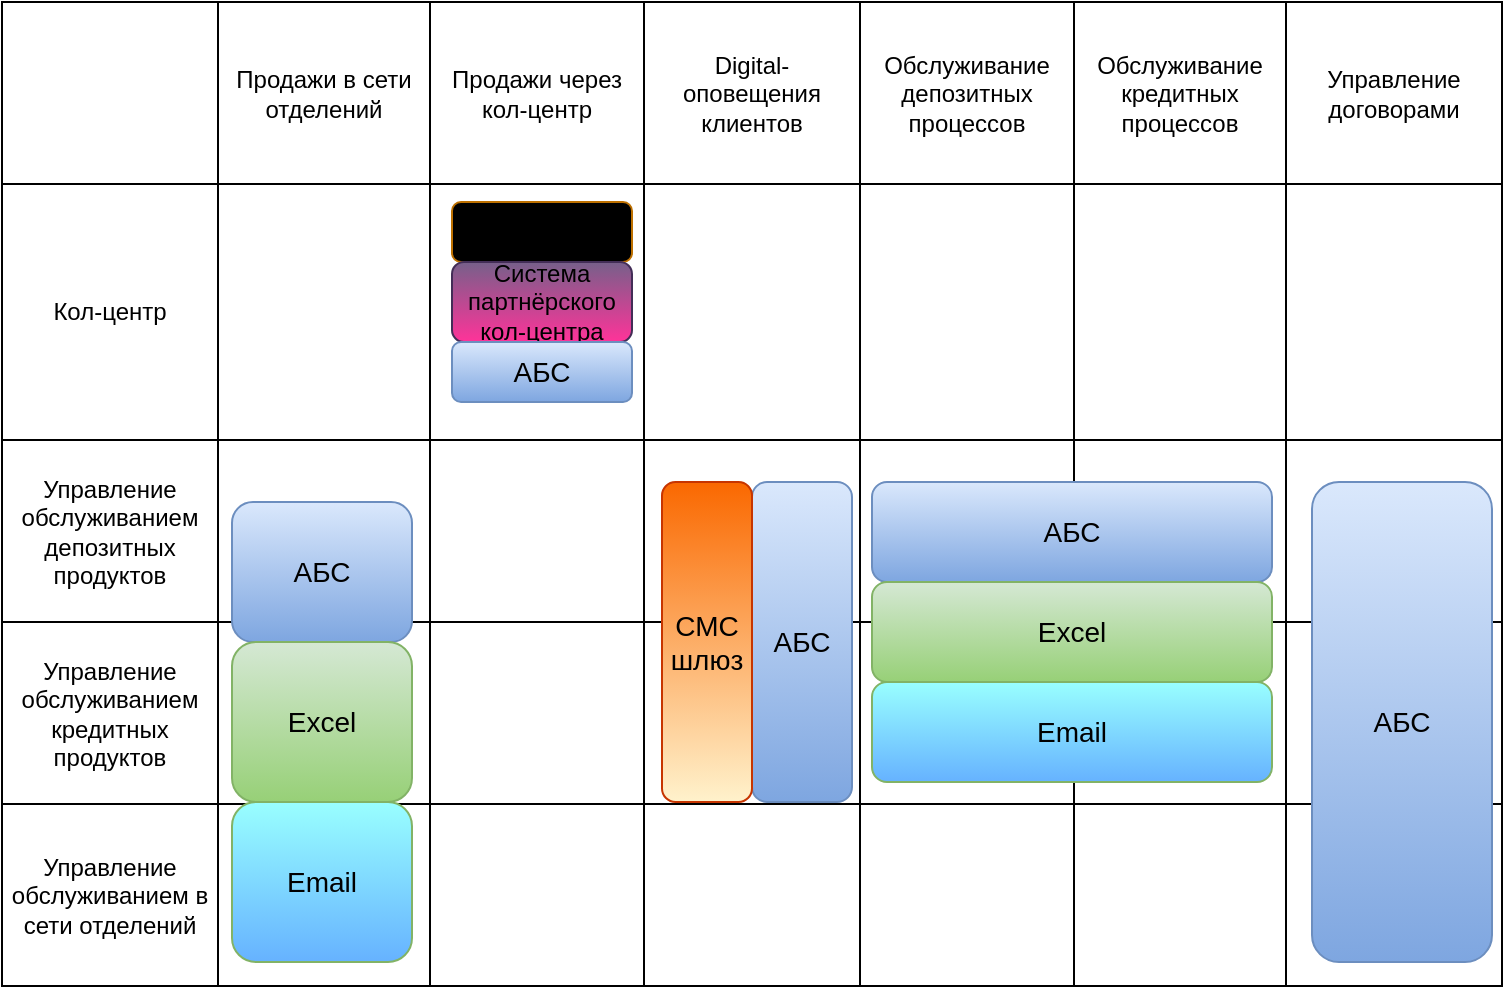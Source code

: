 <mxfile version="28.0.6">
  <diagram name="ИТ-ландшафт" id="IT-Landscape">
    <mxGraphModel dx="938" dy="606" grid="1" gridSize="10" guides="1" tooltips="1" connect="1" arrows="1" fold="1" page="1" pageScale="1" pageWidth="827" pageHeight="1169" background="#FFFFFF" math="0" shadow="0">
      <root>
        <mxCell id="0" />
        <mxCell id="1" parent="0" />
        <mxCell id="zakC0G_ph-_B8I5AU5l--1" value="" style="shape=table;startSize=0;container=1;collapsible=0;childLayout=tableLayout;" vertex="1" parent="1">
          <mxGeometry x="45" y="40" width="750" height="492" as="geometry" />
        </mxCell>
        <mxCell id="zakC0G_ph-_B8I5AU5l--2" value="" style="shape=tableRow;horizontal=0;startSize=0;swimlaneHead=0;swimlaneBody=0;strokeColor=inherit;top=0;left=0;bottom=0;right=0;collapsible=0;dropTarget=0;fillColor=none;points=[[0,0.5],[1,0.5]];portConstraint=eastwest;" vertex="1" parent="zakC0G_ph-_B8I5AU5l--1">
          <mxGeometry width="750" height="91" as="geometry" />
        </mxCell>
        <mxCell id="zakC0G_ph-_B8I5AU5l--3" value="" style="shape=partialRectangle;html=1;whiteSpace=wrap;connectable=0;strokeColor=inherit;overflow=hidden;fillColor=light-dark(transparent,#BBBBBB);top=0;left=0;bottom=0;right=0;pointerEvents=1;perimeterSpacing=1;labelBorderColor=light-dark(#000000,#040404);" vertex="1" parent="zakC0G_ph-_B8I5AU5l--2">
          <mxGeometry width="108" height="91" as="geometry">
            <mxRectangle width="108" height="91" as="alternateBounds" />
          </mxGeometry>
        </mxCell>
        <mxCell id="zakC0G_ph-_B8I5AU5l--4" value="Продажи в сети отделений" style="shape=partialRectangle;html=1;whiteSpace=wrap;connectable=0;strokeColor=inherit;overflow=hidden;fillColor=light-dark(transparent,#BBBBBB);top=0;left=0;bottom=0;right=0;pointerEvents=1;" vertex="1" parent="zakC0G_ph-_B8I5AU5l--2">
          <mxGeometry x="108" width="106" height="91" as="geometry">
            <mxRectangle width="106" height="91" as="alternateBounds" />
          </mxGeometry>
        </mxCell>
        <mxCell id="zakC0G_ph-_B8I5AU5l--5" value="&lt;div&gt;Продажи через&lt;/div&gt;&lt;div&gt;кол-центр&lt;/div&gt;" style="shape=partialRectangle;html=1;whiteSpace=wrap;connectable=0;strokeColor=inherit;overflow=hidden;fillColor=light-dark(transparent,#BBBBBB);top=0;left=0;bottom=0;right=0;pointerEvents=1;" vertex="1" parent="zakC0G_ph-_B8I5AU5l--2">
          <mxGeometry x="214" width="107" height="91" as="geometry">
            <mxRectangle width="107" height="91" as="alternateBounds" />
          </mxGeometry>
        </mxCell>
        <mxCell id="zakC0G_ph-_B8I5AU5l--6" value="&lt;div&gt;Digital-оповещения&lt;/div&gt;&lt;div&gt;клиентов&lt;/div&gt;" style="shape=partialRectangle;html=1;whiteSpace=wrap;connectable=0;strokeColor=inherit;overflow=hidden;fillColor=light-dark(transparent,#BBBBBB);top=0;left=0;bottom=0;right=0;pointerEvents=1;" vertex="1" parent="zakC0G_ph-_B8I5AU5l--2">
          <mxGeometry x="321" width="108" height="91" as="geometry">
            <mxRectangle width="108" height="91" as="alternateBounds" />
          </mxGeometry>
        </mxCell>
        <mxCell id="zakC0G_ph-_B8I5AU5l--7" value="Обслуживание депозитных процессов" style="shape=partialRectangle;html=1;whiteSpace=wrap;connectable=0;strokeColor=inherit;overflow=hidden;fillColor=light-dark(transparent,#BBBBBB);top=0;left=0;bottom=0;right=0;pointerEvents=1;" vertex="1" parent="zakC0G_ph-_B8I5AU5l--2">
          <mxGeometry x="429" width="107" height="91" as="geometry">
            <mxRectangle width="107" height="91" as="alternateBounds" />
          </mxGeometry>
        </mxCell>
        <mxCell id="zakC0G_ph-_B8I5AU5l--8" value="Обслуживание кредитных процессов" style="shape=partialRectangle;html=1;whiteSpace=wrap;connectable=0;strokeColor=inherit;overflow=hidden;fillColor=light-dark(transparent,#BBBBBB);top=0;left=0;bottom=0;right=0;pointerEvents=1;" vertex="1" parent="zakC0G_ph-_B8I5AU5l--2">
          <mxGeometry x="536" width="106" height="91" as="geometry">
            <mxRectangle width="106" height="91" as="alternateBounds" />
          </mxGeometry>
        </mxCell>
        <mxCell id="zakC0G_ph-_B8I5AU5l--9" value="Управление договорами" style="shape=partialRectangle;html=1;whiteSpace=wrap;connectable=0;strokeColor=inherit;overflow=hidden;fillColor=light-dark(transparent,#BBBBBB);top=0;left=0;bottom=0;right=0;pointerEvents=1;" vertex="1" parent="zakC0G_ph-_B8I5AU5l--2">
          <mxGeometry x="642" width="108" height="91" as="geometry">
            <mxRectangle width="108" height="91" as="alternateBounds" />
          </mxGeometry>
        </mxCell>
        <mxCell id="zakC0G_ph-_B8I5AU5l--18" value="" style="shape=tableRow;horizontal=0;startSize=0;swimlaneHead=0;swimlaneBody=0;strokeColor=inherit;top=0;left=0;bottom=0;right=0;collapsible=0;dropTarget=0;fillColor=none;points=[[0,0.5],[1,0.5]];portConstraint=eastwest;" vertex="1" parent="zakC0G_ph-_B8I5AU5l--1">
          <mxGeometry y="91" width="750" height="128" as="geometry" />
        </mxCell>
        <mxCell id="zakC0G_ph-_B8I5AU5l--19" value="Кол-центр" style="shape=partialRectangle;html=1;whiteSpace=wrap;connectable=0;strokeColor=inherit;overflow=hidden;fillColor=light-dark(transparent,#BBBBBB);top=0;left=0;bottom=0;right=0;pointerEvents=1;" vertex="1" parent="zakC0G_ph-_B8I5AU5l--18">
          <mxGeometry width="108" height="128" as="geometry">
            <mxRectangle width="108" height="128" as="alternateBounds" />
          </mxGeometry>
        </mxCell>
        <mxCell id="zakC0G_ph-_B8I5AU5l--20" value="" style="shape=partialRectangle;html=1;whiteSpace=wrap;connectable=0;strokeColor=inherit;overflow=hidden;fillColor=none;top=0;left=0;bottom=0;right=0;pointerEvents=1;" vertex="1" parent="zakC0G_ph-_B8I5AU5l--18">
          <mxGeometry x="108" width="106" height="128" as="geometry">
            <mxRectangle width="106" height="128" as="alternateBounds" />
          </mxGeometry>
        </mxCell>
        <mxCell id="zakC0G_ph-_B8I5AU5l--21" value="" style="shape=partialRectangle;html=1;whiteSpace=wrap;connectable=0;strokeColor=inherit;overflow=hidden;fillColor=none;top=0;left=0;bottom=0;right=0;pointerEvents=1;" vertex="1" parent="zakC0G_ph-_B8I5AU5l--18">
          <mxGeometry x="214" width="107" height="128" as="geometry">
            <mxRectangle width="107" height="128" as="alternateBounds" />
          </mxGeometry>
        </mxCell>
        <mxCell id="zakC0G_ph-_B8I5AU5l--22" value="" style="shape=partialRectangle;html=1;whiteSpace=wrap;connectable=0;strokeColor=inherit;overflow=hidden;fillColor=none;top=0;left=0;bottom=0;right=0;pointerEvents=1;" vertex="1" parent="zakC0G_ph-_B8I5AU5l--18">
          <mxGeometry x="321" width="108" height="128" as="geometry">
            <mxRectangle width="108" height="128" as="alternateBounds" />
          </mxGeometry>
        </mxCell>
        <mxCell id="zakC0G_ph-_B8I5AU5l--23" value="" style="shape=partialRectangle;html=1;whiteSpace=wrap;connectable=0;strokeColor=inherit;overflow=hidden;fillColor=none;top=0;left=0;bottom=0;right=0;pointerEvents=1;" vertex="1" parent="zakC0G_ph-_B8I5AU5l--18">
          <mxGeometry x="429" width="107" height="128" as="geometry">
            <mxRectangle width="107" height="128" as="alternateBounds" />
          </mxGeometry>
        </mxCell>
        <mxCell id="zakC0G_ph-_B8I5AU5l--24" value="" style="shape=partialRectangle;html=1;whiteSpace=wrap;connectable=0;strokeColor=inherit;overflow=hidden;fillColor=none;top=0;left=0;bottom=0;right=0;pointerEvents=1;" vertex="1" parent="zakC0G_ph-_B8I5AU5l--18">
          <mxGeometry x="536" width="106" height="128" as="geometry">
            <mxRectangle width="106" height="128" as="alternateBounds" />
          </mxGeometry>
        </mxCell>
        <mxCell id="zakC0G_ph-_B8I5AU5l--25" value="" style="shape=partialRectangle;html=1;whiteSpace=wrap;connectable=0;strokeColor=inherit;overflow=hidden;fillColor=none;top=0;left=0;bottom=0;right=0;pointerEvents=1;" vertex="1" parent="zakC0G_ph-_B8I5AU5l--18">
          <mxGeometry x="642" width="108" height="128" as="geometry">
            <mxRectangle width="108" height="128" as="alternateBounds" />
          </mxGeometry>
        </mxCell>
        <mxCell id="zakC0G_ph-_B8I5AU5l--34" value="" style="shape=tableRow;horizontal=0;startSize=0;swimlaneHead=0;swimlaneBody=0;strokeColor=inherit;top=0;left=0;bottom=0;right=0;collapsible=0;dropTarget=0;fillColor=none;points=[[0,0.5],[1,0.5]];portConstraint=eastwest;" vertex="1" parent="zakC0G_ph-_B8I5AU5l--1">
          <mxGeometry y="219" width="750" height="91" as="geometry" />
        </mxCell>
        <mxCell id="zakC0G_ph-_B8I5AU5l--35" value="Управление обслуживанием депозитных продуктов" style="shape=partialRectangle;html=1;whiteSpace=wrap;connectable=0;strokeColor=inherit;overflow=hidden;fillColor=light-dark(transparent,#BBBBBB);top=0;left=0;bottom=0;right=0;pointerEvents=1;" vertex="1" parent="zakC0G_ph-_B8I5AU5l--34">
          <mxGeometry width="108" height="91" as="geometry">
            <mxRectangle width="108" height="91" as="alternateBounds" />
          </mxGeometry>
        </mxCell>
        <mxCell id="zakC0G_ph-_B8I5AU5l--36" value="" style="shape=partialRectangle;html=1;whiteSpace=wrap;connectable=0;strokeColor=inherit;overflow=hidden;fillColor=none;top=0;left=0;bottom=0;right=0;pointerEvents=1;" vertex="1" parent="zakC0G_ph-_B8I5AU5l--34">
          <mxGeometry x="108" width="106" height="91" as="geometry">
            <mxRectangle width="106" height="91" as="alternateBounds" />
          </mxGeometry>
        </mxCell>
        <mxCell id="zakC0G_ph-_B8I5AU5l--37" value="" style="shape=partialRectangle;html=1;whiteSpace=wrap;connectable=0;strokeColor=inherit;overflow=hidden;fillColor=none;top=0;left=0;bottom=0;right=0;pointerEvents=1;" vertex="1" parent="zakC0G_ph-_B8I5AU5l--34">
          <mxGeometry x="214" width="107" height="91" as="geometry">
            <mxRectangle width="107" height="91" as="alternateBounds" />
          </mxGeometry>
        </mxCell>
        <mxCell id="zakC0G_ph-_B8I5AU5l--38" value="" style="shape=partialRectangle;html=1;whiteSpace=wrap;connectable=0;strokeColor=inherit;overflow=hidden;fillColor=none;top=0;left=0;bottom=0;right=0;pointerEvents=1;" vertex="1" parent="zakC0G_ph-_B8I5AU5l--34">
          <mxGeometry x="321" width="108" height="91" as="geometry">
            <mxRectangle width="108" height="91" as="alternateBounds" />
          </mxGeometry>
        </mxCell>
        <mxCell id="zakC0G_ph-_B8I5AU5l--39" value="" style="shape=partialRectangle;html=1;whiteSpace=wrap;connectable=0;strokeColor=inherit;overflow=hidden;fillColor=none;top=0;left=0;bottom=0;right=0;pointerEvents=1;" vertex="1" parent="zakC0G_ph-_B8I5AU5l--34">
          <mxGeometry x="429" width="107" height="91" as="geometry">
            <mxRectangle width="107" height="91" as="alternateBounds" />
          </mxGeometry>
        </mxCell>
        <mxCell id="zakC0G_ph-_B8I5AU5l--40" value="" style="shape=partialRectangle;html=1;whiteSpace=wrap;connectable=0;strokeColor=inherit;overflow=hidden;fillColor=none;top=0;left=0;bottom=0;right=0;pointerEvents=1;" vertex="1" parent="zakC0G_ph-_B8I5AU5l--34">
          <mxGeometry x="536" width="106" height="91" as="geometry">
            <mxRectangle width="106" height="91" as="alternateBounds" />
          </mxGeometry>
        </mxCell>
        <mxCell id="zakC0G_ph-_B8I5AU5l--41" value="&lt;span style=&quot;color: rgba(0, 0, 0, 0); font-family: monospace; font-size: 0px; text-align: start; text-wrap-mode: nowrap;&quot;&gt;%3CmxGraphModel%3E%3Croot%3E%3CmxCell%20id%3D%220%22%2F%3E%3CmxCell%20id%3D%221%22%20parent%3D%220%22%2F%3E%3CmxCell%20id%3D%222%22%20value%3D%22%26lt%3Bspan%20style%3D%26quot%3Bfont-size%3A%2014px%3B%26quot%3B%26gt%3B%D0%90%D0%91%D0%A1%26lt%3B%2Fspan%26gt%3B%22%20style%3D%22rounded%3D1%3BwhiteSpace%3Dwrap%3Bhtml%3D1%3BfillColor%3D%23dae8fc%3BgradientColor%3D%237ea6e0%3BstrokeColor%3D%236c8ebf%3B%22%20vertex%3D%221%22%20parent%3D%221%22%3E%3CmxGeometry%20x%3D%22490%22%20y%3D%22420%22%20width%3D%2290%22%20height%3D%2230%22%20as%3D%22geometry%22%2F%3E%3C%2FmxCell%3E%3C%2Froot%3E%3C%2FmxGraphModel%3E&lt;/span&gt;&lt;span style=&quot;color: rgba(0, 0, 0, 0); font-family: monospace; font-size: 0px; text-align: start; text-wrap-mode: nowrap;&quot;&gt;%3CmxGraphModel%3E%3Croot%3E%3CmxCell%20id%3D%220%22%2F%3E%3CmxCell%20id%3D%221%22%20parent%3D%220%22%2F%3E%3CmxCell%20id%3D%222%22%20value%3D%22%26lt%3Bspan%20style%3D%26quot%3Bfont-size%3A%2014px%3B%26quot%3B%26gt%3B%D0%90%D0%91%D0%A1%26lt%3B%2Fspan%26gt%3B%22%20style%3D%22rounded%3D1%3BwhiteSpace%3Dwrap%3Bhtml%3D1%3BfillColor%3D%23dae8fc%3BgradientColor%3D%237ea6e0%3BstrokeColor%3D%236c8ebf%3B%22%20vertex%3D%221%22%20parent%3D%221%22%3E%3CmxGeometry%20x%3D%22490%22%20y%3D%22420%22%20width%3D%2290%22%20height%3D%2230%22%20as%3D%22geometry%22%2F%3E%3C%2FmxCell%3E%3C%2Froot%3E%3C%2FmxGraphModel%3E&lt;/span&gt;" style="shape=partialRectangle;html=1;whiteSpace=wrap;connectable=0;strokeColor=inherit;overflow=hidden;fillColor=none;top=0;left=0;bottom=0;right=0;pointerEvents=1;" vertex="1" parent="zakC0G_ph-_B8I5AU5l--34">
          <mxGeometry x="642" width="108" height="91" as="geometry">
            <mxRectangle width="108" height="91" as="alternateBounds" />
          </mxGeometry>
        </mxCell>
        <mxCell id="zakC0G_ph-_B8I5AU5l--42" value="" style="shape=tableRow;horizontal=0;startSize=0;swimlaneHead=0;swimlaneBody=0;strokeColor=inherit;top=0;left=0;bottom=0;right=0;collapsible=0;dropTarget=0;fillColor=none;points=[[0,0.5],[1,0.5]];portConstraint=eastwest;" vertex="1" parent="zakC0G_ph-_B8I5AU5l--1">
          <mxGeometry y="310" width="750" height="91" as="geometry" />
        </mxCell>
        <mxCell id="zakC0G_ph-_B8I5AU5l--43" value="Управление обслуживанием кредитных продуктов" style="shape=partialRectangle;html=1;whiteSpace=wrap;connectable=0;strokeColor=inherit;overflow=hidden;fillColor=light-dark(transparent,#BBBBBB);top=0;left=0;bottom=0;right=0;pointerEvents=1;" vertex="1" parent="zakC0G_ph-_B8I5AU5l--42">
          <mxGeometry width="108" height="91" as="geometry">
            <mxRectangle width="108" height="91" as="alternateBounds" />
          </mxGeometry>
        </mxCell>
        <mxCell id="zakC0G_ph-_B8I5AU5l--44" value="" style="shape=partialRectangle;html=1;whiteSpace=wrap;connectable=0;strokeColor=inherit;overflow=hidden;fillColor=none;top=0;left=0;bottom=0;right=0;pointerEvents=1;" vertex="1" parent="zakC0G_ph-_B8I5AU5l--42">
          <mxGeometry x="108" width="106" height="91" as="geometry">
            <mxRectangle width="106" height="91" as="alternateBounds" />
          </mxGeometry>
        </mxCell>
        <mxCell id="zakC0G_ph-_B8I5AU5l--45" value="" style="shape=partialRectangle;html=1;whiteSpace=wrap;connectable=0;strokeColor=inherit;overflow=hidden;fillColor=none;top=0;left=0;bottom=0;right=0;pointerEvents=1;" vertex="1" parent="zakC0G_ph-_B8I5AU5l--42">
          <mxGeometry x="214" width="107" height="91" as="geometry">
            <mxRectangle width="107" height="91" as="alternateBounds" />
          </mxGeometry>
        </mxCell>
        <mxCell id="zakC0G_ph-_B8I5AU5l--46" value="" style="shape=partialRectangle;html=1;whiteSpace=wrap;connectable=0;strokeColor=inherit;overflow=hidden;fillColor=none;top=0;left=0;bottom=0;right=0;pointerEvents=1;" vertex="1" parent="zakC0G_ph-_B8I5AU5l--42">
          <mxGeometry x="321" width="108" height="91" as="geometry">
            <mxRectangle width="108" height="91" as="alternateBounds" />
          </mxGeometry>
        </mxCell>
        <mxCell id="zakC0G_ph-_B8I5AU5l--47" value="&lt;span style=&quot;color: rgba(0, 0, 0, 0); font-family: monospace; font-size: 0px; text-align: start; text-wrap-mode: nowrap;&quot;&gt;%3CmxGraphModel%3E%3Croot%3E%3CmxCell%20id%3D%220%22%2F%3E%3CmxCell%20id%3D%221%22%20parent%3D%220%22%2F%3E%3CmxCell%20id%3D%222%22%20value%3D%22%26lt%3Bspan%20style%3D%26quot%3Bfont-size%3A%2014px%3B%26quot%3B%26gt%3B%D0%90%D0%91%D0%A1%26lt%3B%2Fspan%26gt%3B%22%20style%3D%22rounded%3D1%3BwhiteSpace%3Dwrap%3Bhtml%3D1%3BfillColor%3D%23dae8fc%3BgradientColor%3D%237ea6e0%3BstrokeColor%3D%236c8ebf%3B%22%20vertex%3D%221%22%20parent%3D%221%22%3E%3CmxGeometry%20x%3D%221040%22%20y%3D%22420%22%20width%3D%2290%22%20height%3D%2230%22%20as%3D%22geometry%22%2F%3E%3C%2FmxCell%3E%3CmxCell%20id%3D%223%22%20value%3D%22%26lt%3Bspan%20style%3D%26quot%3Bfont-size%3A%2014px%3B%26quot%3B%26gt%3BExcel%26lt%3B%2Fspan%26gt%3B%22%20style%3D%22rounded%3D1%3BwhiteSpace%3Dwrap%3Bhtml%3D1%3BfillColor%3D%23d5e8d4%3BgradientColor%3D%2397d077%3BstrokeColor%3D%2382b366%3B%22%20vertex%3D%221%22%20parent%3D%221%22%3E%3CmxGeometry%20x%3D%221040%22%20y%3D%22450%22%20width%3D%2290%22%20height%3D%2230%22%20as%3D%22geometry%22%2F%3E%3C%2FmxCell%3E%3C%2Froot%3E%3C%2FmxGraphModel%3E&lt;/span&gt;" style="shape=partialRectangle;html=1;whiteSpace=wrap;connectable=0;strokeColor=inherit;overflow=hidden;fillColor=none;top=0;left=0;bottom=0;right=0;pointerEvents=1;" vertex="1" parent="zakC0G_ph-_B8I5AU5l--42">
          <mxGeometry x="429" width="107" height="91" as="geometry">
            <mxRectangle width="107" height="91" as="alternateBounds" />
          </mxGeometry>
        </mxCell>
        <mxCell id="zakC0G_ph-_B8I5AU5l--48" value="&lt;span style=&quot;color: rgba(0, 0, 0, 0); font-family: monospace; font-size: 0px; text-align: start; text-wrap-mode: nowrap;&quot;&gt;%3CmxGraphModel%3E%3Croot%3E%3CmxCell%20id%3D%220%22%2F%3E%3CmxCell%20id%3D%221%22%20parent%3D%220%22%2F%3E%3CmxCell%20id%3D%222%22%20value%3D%22%26lt%3Bspan%20style%3D%26quot%3Bfont-size%3A%2014px%3B%26quot%3B%26gt%3B%D0%90%D0%91%D0%A1%26lt%3B%2Fspan%26gt%3B%22%20style%3D%22rounded%3D1%3BwhiteSpace%3Dwrap%3Bhtml%3D1%3BfillColor%3D%23dae8fc%3BgradientColor%3D%237ea6e0%3BstrokeColor%3D%236c8ebf%3B%22%20vertex%3D%221%22%20parent%3D%221%22%3E%3CmxGeometry%20x%3D%22490%22%20y%3D%22420%22%20width%3D%2290%22%20height%3D%2230%22%20as%3D%22geometry%22%2F%3E%3C%2FmxCell%3E%3C%2Froot%3E%3C%2FmxGraphModel%3E&lt;/span&gt;" style="shape=partialRectangle;html=1;whiteSpace=wrap;connectable=0;strokeColor=inherit;overflow=hidden;fillColor=none;top=0;left=0;bottom=0;right=0;pointerEvents=1;" vertex="1" parent="zakC0G_ph-_B8I5AU5l--42">
          <mxGeometry x="536" width="106" height="91" as="geometry">
            <mxRectangle width="106" height="91" as="alternateBounds" />
          </mxGeometry>
        </mxCell>
        <mxCell id="zakC0G_ph-_B8I5AU5l--49" value="" style="shape=partialRectangle;html=1;whiteSpace=wrap;connectable=0;strokeColor=inherit;overflow=hidden;fillColor=none;top=0;left=0;bottom=0;right=0;pointerEvents=1;" vertex="1" parent="zakC0G_ph-_B8I5AU5l--42">
          <mxGeometry x="642" width="108" height="91" as="geometry">
            <mxRectangle width="108" height="91" as="alternateBounds" />
          </mxGeometry>
        </mxCell>
        <mxCell id="zakC0G_ph-_B8I5AU5l--50" value="" style="shape=tableRow;horizontal=0;startSize=0;swimlaneHead=0;swimlaneBody=0;strokeColor=inherit;top=0;left=0;bottom=0;right=0;collapsible=0;dropTarget=0;fillColor=none;points=[[0,0.5],[1,0.5]];portConstraint=eastwest;" vertex="1" parent="zakC0G_ph-_B8I5AU5l--1">
          <mxGeometry y="401" width="750" height="91" as="geometry" />
        </mxCell>
        <mxCell id="zakC0G_ph-_B8I5AU5l--51" value="Управление обслуживанием в сети отделений" style="shape=partialRectangle;html=1;whiteSpace=wrap;connectable=0;strokeColor=inherit;overflow=hidden;fillColor=light-dark(transparent,#BBBBBB);top=0;left=0;bottom=0;right=0;pointerEvents=1;" vertex="1" parent="zakC0G_ph-_B8I5AU5l--50">
          <mxGeometry width="108" height="91" as="geometry">
            <mxRectangle width="108" height="91" as="alternateBounds" />
          </mxGeometry>
        </mxCell>
        <mxCell id="zakC0G_ph-_B8I5AU5l--52" value="&lt;span style=&quot;color: rgba(0, 0, 0, 0); font-family: monospace; font-size: 0px; text-align: start; text-wrap-mode: nowrap;&quot;&gt;%3CmxGraphModel%3E%3Croot%3E%3CmxCell%20id%3D%220%22%2F%3E%3CmxCell%20id%3D%221%22%20parent%3D%220%22%2F%3E%3CmxCell%20id%3D%222%22%20value%3D%22%26lt%3Bspan%20style%3D%26quot%3Bfont-size%3A%2014px%3B%26quot%3B%26gt%3B%D0%90%D0%91%D0%A1%26lt%3B%2Fspan%26gt%3B%22%20style%3D%22rounded%3D1%3BwhiteSpace%3Dwrap%3Bhtml%3D1%3BfillColor%3D%23dae8fc%3BgradientColor%3D%237ea6e0%3BstrokeColor%3D%236c8ebf%3B%22%20vertex%3D%221%22%20parent%3D%221%22%3E%3CmxGeometry%20x%3D%22490%22%20y%3D%22420%22%20width%3D%2290%22%20height%3D%2230%22%20as%3D%22geometry%22%2F%3E%3C%2FmxCell%3E%3C%2Froot%3E%3C%2FmxGraphModel%3E&lt;/span&gt;" style="shape=partialRectangle;html=1;whiteSpace=wrap;connectable=0;strokeColor=inherit;overflow=hidden;fillColor=none;top=0;left=0;bottom=0;right=0;pointerEvents=1;" vertex="1" parent="zakC0G_ph-_B8I5AU5l--50">
          <mxGeometry x="108" width="106" height="91" as="geometry">
            <mxRectangle width="106" height="91" as="alternateBounds" />
          </mxGeometry>
        </mxCell>
        <mxCell id="zakC0G_ph-_B8I5AU5l--53" value="" style="shape=partialRectangle;html=1;whiteSpace=wrap;connectable=0;strokeColor=inherit;overflow=hidden;fillColor=none;top=0;left=0;bottom=0;right=0;pointerEvents=1;" vertex="1" parent="zakC0G_ph-_B8I5AU5l--50">
          <mxGeometry x="214" width="107" height="91" as="geometry">
            <mxRectangle width="107" height="91" as="alternateBounds" />
          </mxGeometry>
        </mxCell>
        <mxCell id="zakC0G_ph-_B8I5AU5l--54" value="" style="shape=partialRectangle;html=1;whiteSpace=wrap;connectable=0;strokeColor=inherit;overflow=hidden;fillColor=none;top=0;left=0;bottom=0;right=0;pointerEvents=1;" vertex="1" parent="zakC0G_ph-_B8I5AU5l--50">
          <mxGeometry x="321" width="108" height="91" as="geometry">
            <mxRectangle width="108" height="91" as="alternateBounds" />
          </mxGeometry>
        </mxCell>
        <mxCell id="zakC0G_ph-_B8I5AU5l--55" value="" style="shape=partialRectangle;html=1;whiteSpace=wrap;connectable=0;strokeColor=inherit;overflow=hidden;fillColor=none;top=0;left=0;bottom=0;right=0;pointerEvents=1;" vertex="1" parent="zakC0G_ph-_B8I5AU5l--50">
          <mxGeometry x="429" width="107" height="91" as="geometry">
            <mxRectangle width="107" height="91" as="alternateBounds" />
          </mxGeometry>
        </mxCell>
        <mxCell id="zakC0G_ph-_B8I5AU5l--56" value="" style="shape=partialRectangle;html=1;whiteSpace=wrap;connectable=0;strokeColor=inherit;overflow=hidden;fillColor=none;top=0;left=0;bottom=0;right=0;pointerEvents=1;" vertex="1" parent="zakC0G_ph-_B8I5AU5l--50">
          <mxGeometry x="536" width="106" height="91" as="geometry">
            <mxRectangle width="106" height="91" as="alternateBounds" />
          </mxGeometry>
        </mxCell>
        <mxCell id="zakC0G_ph-_B8I5AU5l--57" value="" style="shape=partialRectangle;html=1;whiteSpace=wrap;connectable=0;strokeColor=inherit;overflow=hidden;fillColor=none;top=0;left=0;bottom=0;right=0;pointerEvents=1;" vertex="1" parent="zakC0G_ph-_B8I5AU5l--50">
          <mxGeometry x="642" width="108" height="91" as="geometry">
            <mxRectangle width="108" height="91" as="alternateBounds" />
          </mxGeometry>
        </mxCell>
        <mxCell id="zakC0G_ph-_B8I5AU5l--63" value="&lt;span style=&quot;font-size: 14px;&quot;&gt;АБС&lt;/span&gt;" style="rounded=1;whiteSpace=wrap;html=1;fillColor=#dae8fc;gradientColor=#7ea6e0;strokeColor=#6c8ebf;" vertex="1" parent="1">
          <mxGeometry x="480" y="280" width="200" height="50" as="geometry" />
        </mxCell>
        <mxCell id="zakC0G_ph-_B8I5AU5l--64" value="&lt;span style=&quot;font-size: 14px;&quot;&gt;Excel&lt;/span&gt;" style="rounded=1;whiteSpace=wrap;html=1;fillColor=#d5e8d4;gradientColor=#97d077;strokeColor=#82b366;" vertex="1" parent="1">
          <mxGeometry x="480" y="330" width="200" height="50" as="geometry" />
        </mxCell>
        <mxCell id="zakC0G_ph-_B8I5AU5l--69" value="&lt;span style=&quot;font-size: 14px;&quot;&gt;АБС&lt;/span&gt;" style="rounded=1;whiteSpace=wrap;html=1;fillColor=#dae8fc;gradientColor=#7ea6e0;strokeColor=#6c8ebf;" vertex="1" parent="1">
          <mxGeometry x="700" y="280" width="90" height="240" as="geometry" />
        </mxCell>
        <mxCell id="zakC0G_ph-_B8I5AU5l--72" value="Система кол-центра" style="rounded=1;whiteSpace=wrap;html=1;fillColor=#f0a30a;strokeColor=#BD7000;fontColor=#000000;gradientColor=light-dark(#e0c200, #ededed);" vertex="1" parent="1">
          <mxGeometry x="270" y="140" width="90" height="30" as="geometry" />
        </mxCell>
        <mxCell id="zakC0G_ph-_B8I5AU5l--73" value="&lt;div&gt;Система партнёрского кол-центра&lt;/div&gt;" style="rounded=1;whiteSpace=wrap;html=1;fillColor=#76608a;strokeColor=#432D57;fontColor=#000000;gradientColor=#FF3399;" vertex="1" parent="1">
          <mxGeometry x="270" y="170" width="90" height="40" as="geometry" />
        </mxCell>
        <mxCell id="zakC0G_ph-_B8I5AU5l--74" value="&lt;span style=&quot;font-size: 14px;&quot;&gt;АБС&lt;/span&gt;" style="rounded=1;whiteSpace=wrap;html=1;fillColor=#dae8fc;gradientColor=#7ea6e0;strokeColor=#6c8ebf;" vertex="1" parent="1">
          <mxGeometry x="420" y="280" width="50" height="160" as="geometry" />
        </mxCell>
        <mxCell id="zakC0G_ph-_B8I5AU5l--77" value="&lt;span style=&quot;font-size: 14px;&quot;&gt;АБС&lt;/span&gt;" style="rounded=1;whiteSpace=wrap;html=1;fillColor=#dae8fc;gradientColor=#7ea6e0;strokeColor=#6c8ebf;" vertex="1" parent="1">
          <mxGeometry x="270" y="210" width="90" height="30" as="geometry" />
        </mxCell>
        <mxCell id="zakC0G_ph-_B8I5AU5l--80" value="&lt;span style=&quot;font-size: 14px;&quot;&gt;СМС шлюз&lt;/span&gt;" style="rounded=1;whiteSpace=wrap;html=1;fillColor=#fa6800;strokeColor=#C73500;fontColor=#000000;gradientColor=#FFF2CC;" vertex="1" parent="1">
          <mxGeometry x="375" y="280" width="45" height="160" as="geometry" />
        </mxCell>
        <mxCell id="zakC0G_ph-_B8I5AU5l--81" value="&lt;span style=&quot;font-size: 14px;&quot;&gt;Email&lt;/span&gt;" style="rounded=1;whiteSpace=wrap;html=1;fillColor=#99FFFF;gradientColor=#66B2FF;strokeColor=#82b366;" vertex="1" parent="1">
          <mxGeometry x="480" y="380" width="200" height="50" as="geometry" />
        </mxCell>
        <mxCell id="zakC0G_ph-_B8I5AU5l--83" value="&lt;span style=&quot;font-size: 14px;&quot;&gt;АБС&lt;/span&gt;" style="rounded=1;whiteSpace=wrap;html=1;fillColor=#dae8fc;gradientColor=#7ea6e0;strokeColor=#6c8ebf;" vertex="1" parent="1">
          <mxGeometry x="160" y="290" width="90" height="70" as="geometry" />
        </mxCell>
        <mxCell id="zakC0G_ph-_B8I5AU5l--84" value="&lt;span style=&quot;font-size: 14px;&quot;&gt;Excel&lt;/span&gt;" style="rounded=1;whiteSpace=wrap;html=1;fillColor=#d5e8d4;gradientColor=#97d077;strokeColor=#82b366;" vertex="1" parent="1">
          <mxGeometry x="160" y="360" width="90" height="80" as="geometry" />
        </mxCell>
        <mxCell id="zakC0G_ph-_B8I5AU5l--85" value="&lt;span style=&quot;font-size: 14px;&quot;&gt;Email&lt;/span&gt;" style="rounded=1;whiteSpace=wrap;html=1;fillColor=#99FFFF;gradientColor=#66B2FF;strokeColor=#82b366;" vertex="1" parent="1">
          <mxGeometry x="160" y="440" width="90" height="80" as="geometry" />
        </mxCell>
      </root>
    </mxGraphModel>
  </diagram>
</mxfile>
